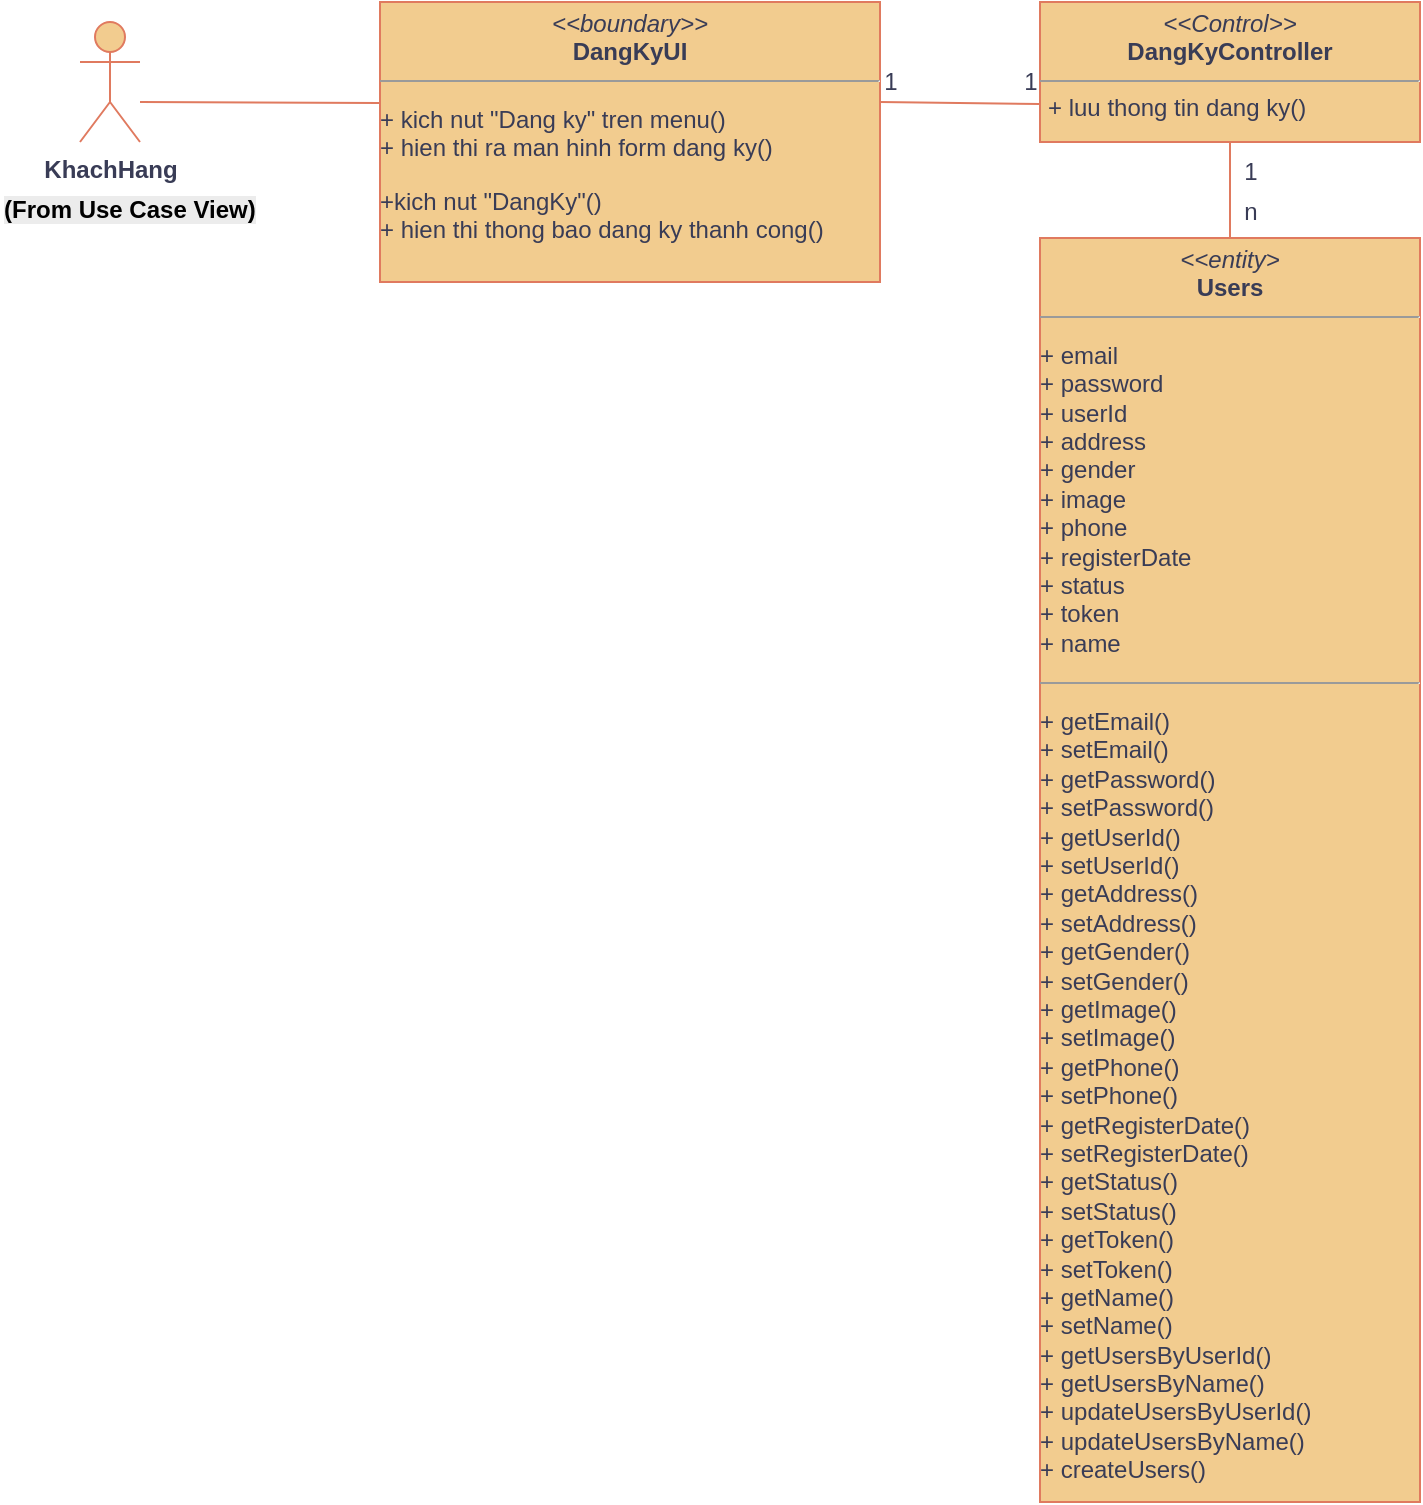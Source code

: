 <mxfile version="27.0.6">
  <diagram name="Trang-1" id="3uh1urjF2NQzykR87MDC">
    <mxGraphModel grid="1" page="1" gridSize="10" guides="1" tooltips="1" connect="1" arrows="1" fold="1" pageScale="1" pageWidth="827" pageHeight="1169" math="0" shadow="0">
      <root>
        <mxCell id="0" />
        <mxCell id="1" parent="0" />
        <mxCell id="xobubMY5weSLJ62DLS4b-1" style="edgeStyle=orthogonalEdgeStyle;rounded=0;html=1;dashed=1;labelBackgroundColor=none;startFill=0;endArrow=open;endFill=0;endSize=10;fontFamily=Verdana;fontSize=10;strokeColor=#E07A5F;fontColor=default;" edge="1" parent="1">
          <mxGeometry relative="1" as="geometry">
            <mxPoint x="730" y="948" as="sourcePoint" />
            <mxPoint x="730" y="978" as="targetPoint" />
          </mxGeometry>
        </mxCell>
        <mxCell id="xobubMY5weSLJ62DLS4b-2" value="&lt;p style=&quot;margin:0px;margin-top:4px;text-align:center;&quot;&gt;&lt;i&gt;&amp;lt;&amp;lt;boundary&amp;gt;&amp;gt;&lt;/i&gt;&lt;br&gt;&lt;b&gt;DangKyUI&lt;/b&gt;&lt;/p&gt;&lt;hr size=&quot;1&quot;&gt;&lt;p style=&quot;white-space: pre-wrap;&quot; dir=&quot;auto&quot;&gt;+ kich nut &quot;Dang ky&quot; tren menu()&lt;br&gt;+ hien thi ra man hinh form dang ky()&lt;/p&gt;&lt;p style=&quot;white-space: pre-wrap;&quot; dir=&quot;auto&quot;&gt;+kich nut &quot;DangKy&quot;()&lt;br&gt;+ hien thi thong bao dang ky thanh cong()&lt;/p&gt;&lt;p style=&quot;white-space: pre-wrap;&quot; dir=&quot;auto&quot;&gt;&lt;br&gt;&lt;/p&gt;&lt;p style=&quot;white-space: pre-wrap;&quot; dir=&quot;auto&quot;&gt;&lt;br&gt;&lt;/p&gt;&lt;p style=&quot;margin:0px;margin-left:4px;&quot;&gt;&lt;br&gt;&lt;/p&gt;" style="verticalAlign=top;align=left;overflow=fill;fontSize=12;fontFamily=Helvetica;html=1;rounded=0;shadow=0;comic=0;labelBackgroundColor=none;strokeWidth=1;fillColor=#F2CC8F;strokeColor=#E07A5F;fontColor=#393C56;" vertex="1" parent="1">
          <mxGeometry x="240" y="240" width="250" height="140" as="geometry" />
        </mxCell>
        <mxCell id="xobubMY5weSLJ62DLS4b-3" value="&lt;p style=&quot;margin:0px;margin-top:4px;text-align:center;&quot;&gt;&lt;i&gt;&amp;lt;&amp;lt;entity&amp;gt;&lt;/i&gt;&lt;br&gt;&lt;b&gt;Users&lt;/b&gt;&lt;/p&gt;&lt;hr size=&quot;1&quot;&gt;&lt;p style=&quot;white-space: pre-wrap;&quot; dir=&quot;auto&quot;&gt;+ email&lt;br/&gt;+ password&lt;br/&gt;+ userId&lt;br/&gt;+ address&lt;br/&gt;+ gender&lt;br/&gt;+ image&lt;br/&gt;+ phone&lt;br/&gt;+ registerDate&lt;br/&gt;+ status&lt;br/&gt;+ token&lt;br/&gt;+ name&lt;/p&gt;&lt;hr size=&quot;1&quot;&gt;&lt;p style=&quot;white-space: pre-wrap;&quot; dir=&quot;auto&quot;&gt;+ getEmail()&lt;br/&gt;+ setEmail()&lt;br/&gt;+ getPassword()&lt;br/&gt;+ setPassword()&lt;br/&gt;+ getUserId()&lt;br/&gt;+ setUserId()&lt;br/&gt;+ getAddress()&lt;br/&gt;+ setAddress()&lt;br/&gt;+ getGender()&lt;br/&gt;+ setGender()&lt;br/&gt;+ getImage()&lt;br/&gt;+ setImage()&lt;br/&gt;+ getPhone()&lt;br/&gt;+ setPhone()&lt;br/&gt;+ getRegisterDate()&lt;br/&gt;+ setRegisterDate()&lt;br/&gt;+ getStatus()&lt;br/&gt;+ setStatus()&lt;br/&gt;+ getToken()&lt;br/&gt;+ setToken()&lt;br/&gt;+ getName()&lt;br/&gt;+ setName()&lt;br/&gt;+ getUsersByUserId()&lt;br/&gt;+ getUsersByName()&lt;br/&gt;+ updateUsersByUserId()&lt;br/&gt;+ updateUsersByName()&lt;br/&gt;+ createUsers()&lt;/p&gt;" style="verticalAlign=top;align=left;overflow=fill;fontSize=12;fontFamily=Helvetica;html=1;rounded=0;shadow=0;comic=0;labelBackgroundColor=none;strokeWidth=1;fillColor=#F2CC8F;strokeColor=#E07A5F;fontColor=#393C56;" vertex="1" parent="1">
          <mxGeometry x="570" y="358" width="190" height="632" as="geometry" />
        </mxCell>
        <mxCell id="xobubMY5weSLJ62DLS4b-4" value="&lt;p style=&quot;margin:0px;margin-top:4px;text-align:center;&quot;&gt;&lt;i&gt;&amp;lt;&amp;lt;Control&amp;gt;&amp;gt;&lt;/i&gt;&lt;br&gt;&lt;b&gt;DangKyController&lt;/b&gt;&lt;/p&gt;&lt;hr size=&quot;1&quot;&gt;&lt;p style=&quot;margin:0px;margin-left:4px;&quot;&gt;+ luu thong tin dang ky()&lt;/p&gt;&lt;p style=&quot;margin:0px;margin-left:4px;&quot;&gt;&lt;br&gt;&lt;/p&gt;" style="verticalAlign=top;align=left;overflow=fill;fontSize=12;fontFamily=Helvetica;html=1;rounded=0;shadow=0;comic=0;labelBackgroundColor=none;strokeWidth=1;fillColor=#F2CC8F;strokeColor=#E07A5F;fontColor=#393C56;" vertex="1" parent="1">
          <mxGeometry x="570" y="240" width="190" height="70" as="geometry" />
        </mxCell>
        <mxCell id="xobubMY5weSLJ62DLS4b-5" value="&lt;b&gt;KhachHang&lt;/b&gt;" style="shape=umlActor;verticalLabelPosition=bottom;verticalAlign=top;html=1;outlineConnect=0;textShadow=0;labelBorderColor=none;labelBackgroundColor=none;fillColor=#F2CC8F;strokeColor=#E07A5F;fontColor=#393C56;" vertex="1" parent="1">
          <mxGeometry x="90" y="250" width="30" height="60" as="geometry" />
        </mxCell>
        <mxCell id="xobubMY5weSLJ62DLS4b-6" value="" style="endArrow=none;html=1;rounded=0;labelBackgroundColor=none;strokeColor=#E07A5F;fontColor=default;" edge="1" parent="1">
          <mxGeometry relative="1" as="geometry">
            <mxPoint x="120" y="290" as="sourcePoint" />
            <mxPoint x="240" y="290.5" as="targetPoint" />
          </mxGeometry>
        </mxCell>
        <mxCell id="xobubMY5weSLJ62DLS4b-7" value="" style="endArrow=none;html=1;rounded=0;labelBackgroundColor=none;strokeColor=#E07A5F;fontColor=default;" edge="1" parent="1">
          <mxGeometry relative="1" as="geometry">
            <mxPoint x="490" y="290" as="sourcePoint" />
            <mxPoint x="570" y="291" as="targetPoint" />
          </mxGeometry>
        </mxCell>
        <mxCell id="xobubMY5weSLJ62DLS4b-8" value="1" style="text;html=1;align=center;verticalAlign=middle;resizable=0;points=[];autosize=1;strokeColor=none;fillColor=none;labelBackgroundColor=none;fontColor=#393C56;" vertex="1" parent="1">
          <mxGeometry x="480" y="265" width="30" height="30" as="geometry" />
        </mxCell>
        <mxCell id="xobubMY5weSLJ62DLS4b-9" value="1" style="text;html=1;align=center;verticalAlign=middle;resizable=0;points=[];autosize=1;strokeColor=none;fillColor=none;labelBackgroundColor=none;fontColor=#393C56;" vertex="1" parent="1">
          <mxGeometry x="550" y="265" width="30" height="30" as="geometry" />
        </mxCell>
        <mxCell id="xobubMY5weSLJ62DLS4b-10" value="" style="endArrow=none;html=1;rounded=0;exitX=0.5;exitY=1;exitDx=0;exitDy=0;entryX=0.5;entryY=0;entryDx=0;entryDy=0;labelBackgroundColor=none;strokeColor=#E07A5F;fontColor=default;" edge="1" parent="1" source="xobubMY5weSLJ62DLS4b-4" target="xobubMY5weSLJ62DLS4b-3">
          <mxGeometry relative="1" as="geometry">
            <mxPoint x="650" y="342.5" as="sourcePoint" />
            <mxPoint x="730" y="343.5" as="targetPoint" />
          </mxGeometry>
        </mxCell>
        <mxCell id="xobubMY5weSLJ62DLS4b-11" value="1" style="text;html=1;align=center;verticalAlign=middle;resizable=0;points=[];autosize=1;strokeColor=none;fillColor=none;labelBackgroundColor=none;fontColor=#393C56;" vertex="1" parent="1">
          <mxGeometry x="660" y="310" width="30" height="30" as="geometry" />
        </mxCell>
        <mxCell id="xobubMY5weSLJ62DLS4b-12" value="n" style="text;html=1;align=center;verticalAlign=middle;resizable=0;points=[];autosize=1;strokeColor=none;fillColor=none;labelBackgroundColor=none;fontColor=#393C56;" vertex="1" parent="1">
          <mxGeometry x="660" y="330" width="30" height="30" as="geometry" />
        </mxCell>
        <mxCell id="xobubMY5weSLJ62DLS4b-13" value="&lt;b style=&quot;forced-color-adjust: none; color: rgb(0, 0, 0); font-family: Helvetica; font-size: 12px; font-style: normal; font-variant-ligatures: normal; font-variant-caps: normal; letter-spacing: normal; orphans: 2; text-align: center; text-indent: 0px; text-transform: none; widows: 2; word-spacing: 0px; -webkit-text-stroke-width: 0px; white-space: nowrap; background-color: rgb(236, 236, 236); text-decoration-thickness: initial; text-decoration-style: initial; text-decoration-color: initial;&quot;&gt;(From Use Case View)&lt;/b&gt;" style="text;whiteSpace=wrap;html=1;labelBackgroundColor=none;fontColor=#393C56;" vertex="1" parent="1">
          <mxGeometry x="50" y="330" width="160" height="40" as="geometry" />
        </mxCell>
      </root>
    </mxGraphModel>
  </diagram>
</mxfile>
